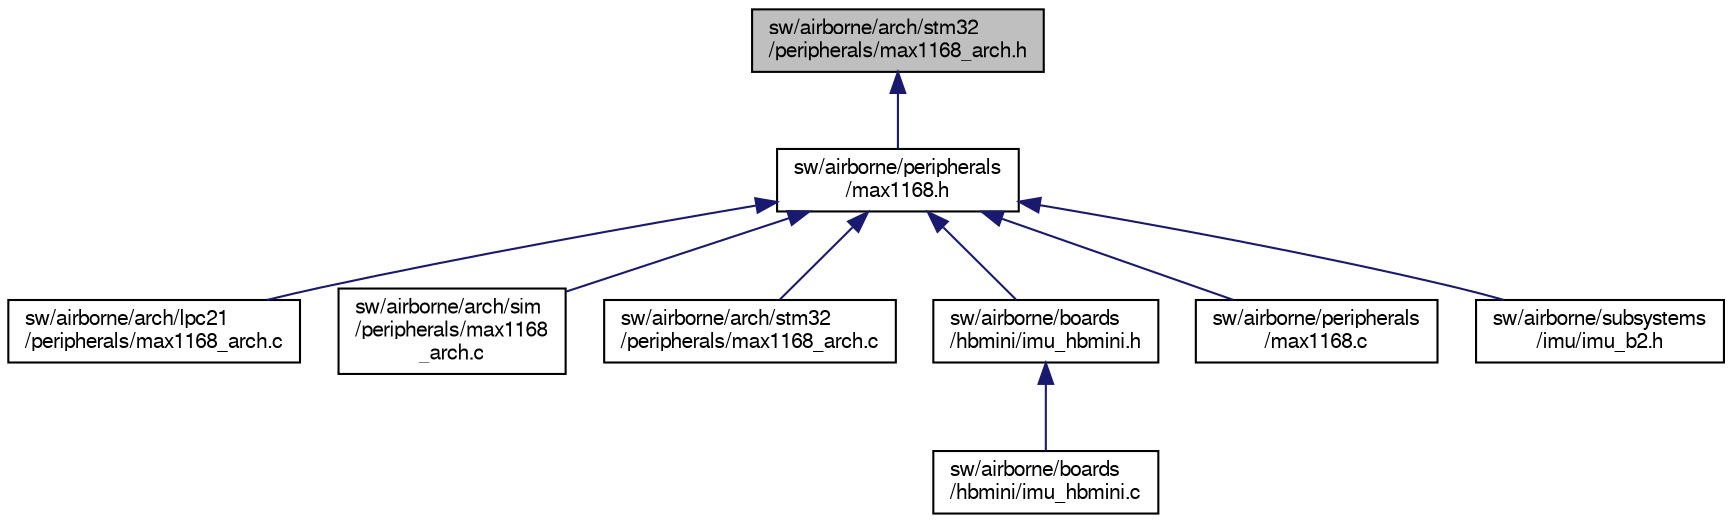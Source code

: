 digraph "sw/airborne/arch/stm32/peripherals/max1168_arch.h"
{
  edge [fontname="FreeSans",fontsize="10",labelfontname="FreeSans",labelfontsize="10"];
  node [fontname="FreeSans",fontsize="10",shape=record];
  Node1 [label="sw/airborne/arch/stm32\l/peripherals/max1168_arch.h",height=0.2,width=0.4,color="black", fillcolor="grey75", style="filled", fontcolor="black"];
  Node1 -> Node2 [dir="back",color="midnightblue",fontsize="10",style="solid",fontname="FreeSans"];
  Node2 [label="sw/airborne/peripherals\l/max1168.h",height=0.2,width=0.4,color="black", fillcolor="white", style="filled",URL="$max1168_8h.html"];
  Node2 -> Node3 [dir="back",color="midnightblue",fontsize="10",style="solid",fontname="FreeSans"];
  Node3 [label="sw/airborne/arch/lpc21\l/peripherals/max1168_arch.c",height=0.2,width=0.4,color="black", fillcolor="white", style="filled",URL="$lpc21_2peripherals_2max1168__arch_8c.html"];
  Node2 -> Node4 [dir="back",color="midnightblue",fontsize="10",style="solid",fontname="FreeSans"];
  Node4 [label="sw/airborne/arch/sim\l/peripherals/max1168\l_arch.c",height=0.2,width=0.4,color="black", fillcolor="white", style="filled",URL="$sim_2peripherals_2max1168__arch_8c.html"];
  Node2 -> Node5 [dir="back",color="midnightblue",fontsize="10",style="solid",fontname="FreeSans"];
  Node5 [label="sw/airborne/arch/stm32\l/peripherals/max1168_arch.c",height=0.2,width=0.4,color="black", fillcolor="white", style="filled",URL="$stm32_2peripherals_2max1168__arch_8c.html"];
  Node2 -> Node6 [dir="back",color="midnightblue",fontsize="10",style="solid",fontname="FreeSans"];
  Node6 [label="sw/airborne/boards\l/hbmini/imu_hbmini.h",height=0.2,width=0.4,color="black", fillcolor="white", style="filled",URL="$imu__hbmini_8h.html"];
  Node6 -> Node7 [dir="back",color="midnightblue",fontsize="10",style="solid",fontname="FreeSans"];
  Node7 [label="sw/airborne/boards\l/hbmini/imu_hbmini.c",height=0.2,width=0.4,color="black", fillcolor="white", style="filled",URL="$imu__hbmini_8c.html",tooltip="Driver for the IMU on the Hbmini board. "];
  Node2 -> Node8 [dir="back",color="midnightblue",fontsize="10",style="solid",fontname="FreeSans"];
  Node8 [label="sw/airborne/peripherals\l/max1168.c",height=0.2,width=0.4,color="black", fillcolor="white", style="filled",URL="$max1168_8c.html"];
  Node2 -> Node9 [dir="back",color="midnightblue",fontsize="10",style="solid",fontname="FreeSans"];
  Node9 [label="sw/airborne/subsystems\l/imu/imu_b2.h",height=0.2,width=0.4,color="black", fillcolor="white", style="filled",URL="$imu__b2_8h.html",tooltip="Interface for the Booz2 IMUs. "];
}
